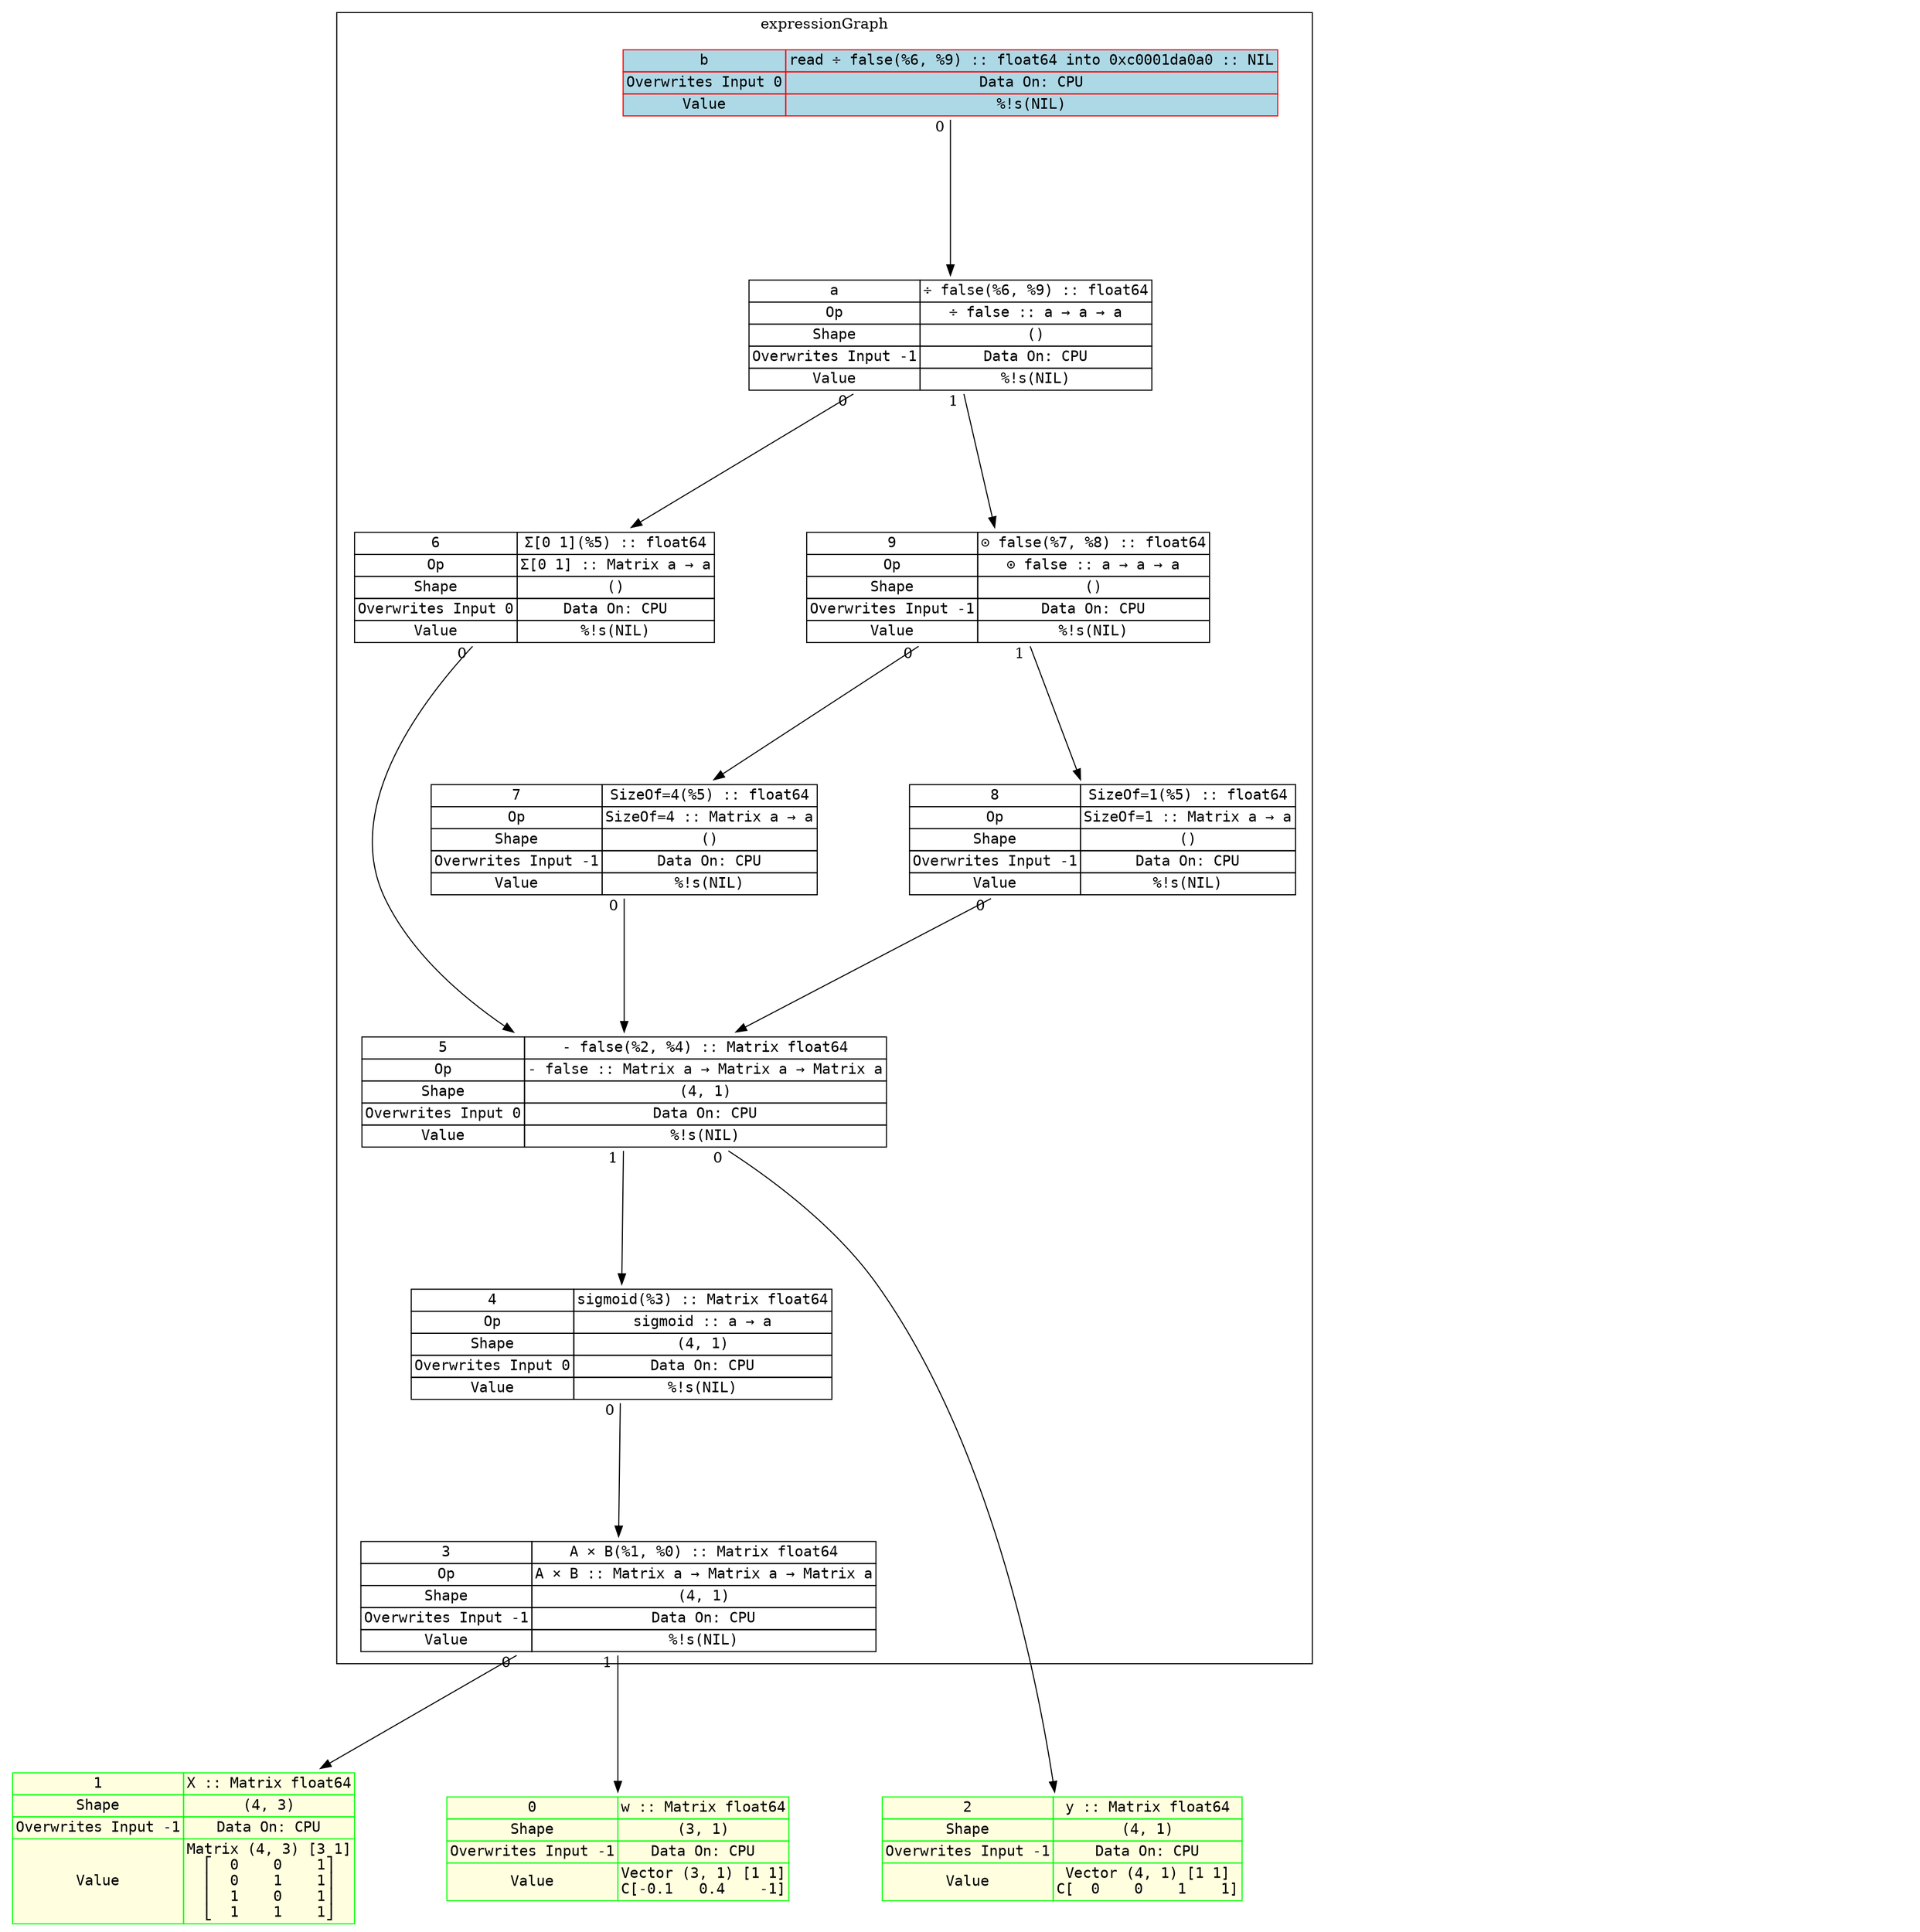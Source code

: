 digraph fullGraph {
	nodesep=1;
	rankdir=TB;
	ranksep="1.5 equally";
	Node_0xc0000d6fc0:Node_0xc0000d6fc0:anchor->Node_0xc0000d6e00:Node_0xc0000d6e00:anchor[ labelfloat=false, taillabel=" 0 " ];
	Node_0xc0000d6fc0:Node_0xc0000d6fc0:anchor->Node_0xc0000d6d20:Node_0xc0000d6d20:anchor[ labelfloat=false, taillabel=" 1 " ];
	Node_0xc0000d70a0:Node_0xc0000d70a0:anchor->Node_0xc0000d6fc0:Node_0xc0000d6fc0:anchor[ labelfloat=false, taillabel=" 0 " ];
	Node_0xc0000d7180:Node_0xc0000d7180:anchor->Node_0xc0000d6ee0:Node_0xc0000d6ee0:anchor[ labelfloat=false, taillabel=" 0 " ];
	Node_0xc0000d7180:Node_0xc0000d7180:anchor->Node_0xc0000d70a0:Node_0xc0000d70a0:anchor[ labelfloat=false, taillabel=" 1 " ];
	Node_0xc0000d7260:Node_0xc0000d7260:anchor->Node_0xc0000d7180:Node_0xc0000d7180:anchor[ labelfloat=false, taillabel=" 0 " ];
	Node_0xc0000d7340:Node_0xc0000d7340:anchor->Node_0xc0000d7180:Node_0xc0000d7180:anchor[ labelfloat=false, taillabel=" 0 " ];
	Node_0xc0000d7420:Node_0xc0000d7420:anchor->Node_0xc0000d7180:Node_0xc0000d7180:anchor[ labelfloat=false, taillabel=" 0 " ];
	Node_0xc0000d75e0:Node_0xc0000d75e0:anchor->Node_0xc0000d7340:Node_0xc0000d7340:anchor[ labelfloat=false, taillabel=" 0 " ];
	Node_0xc0000d75e0:Node_0xc0000d75e0:anchor->Node_0xc0000d7420:Node_0xc0000d7420:anchor[ labelfloat=false, taillabel=" 1 " ];
	Node_0xc0000d76c0:Node_0xc0000d76c0:anchor->Node_0xc0000d7260:Node_0xc0000d7260:anchor[ labelfloat=false, taillabel=" 0 " ];
	Node_0xc0000d76c0:Node_0xc0000d76c0:anchor->Node_0xc0000d75e0:Node_0xc0000d75e0:anchor[ labelfloat=false, taillabel=" 1 " ];
	Node_0xc0000d77a0:Node_0xc0000d77a0:anchor->Node_0xc0000d76c0:Node_0xc0000d76c0:anchor[ labelfloat=false, taillabel=" 0 " ];
	outsideRoot->insideInputs[ constraint=false, style=invis, weight=999 ];
	outsideExprG->insideExprG[ constraint=false, style=invis, weight=999 ];
	outsideRoot->outsideExprG[ constraint=false, style=invis, weight=999 ];
	insideInputs->insideExprG[ constraint=false, style=invis, weight=999 ];
	subgraph cluster_expressionGraph {
	label=expressionGraph;
	Node_0xc0000d6fc0 [ fontname=monospace, label=<
<TABLE BORDER="0" CELLBORDER="1" CELLSPACING="0" PORT="anchor" >

<TR><TD>3</TD><TD>A × B(%1, %0) :: Matrix float64</TD></TR>
<TR><TD>Op</TD><TD>A × B :: Matrix a → Matrix a → Matrix a</TD></TR>
<TR><TD>Shape</TD><TD>(4, 1)</TD></TR>
<TR><TD>Overwrites Input -1</TD><TD>Data On: CPU</TD></TR>

<TR><TD>Value</TD><TD>%!s(NIL)</TD></TR>


</TABLE>
>, shape=none ];
	Node_0xc0000d70a0 [ fontname=monospace, label=<
<TABLE BORDER="0" CELLBORDER="1" CELLSPACING="0" PORT="anchor" >

<TR><TD>4</TD><TD>sigmoid(%3) :: Matrix float64</TD></TR>
<TR><TD>Op</TD><TD>sigmoid :: a → a</TD></TR>
<TR><TD>Shape</TD><TD>(4, 1)</TD></TR>
<TR><TD>Overwrites Input 0</TD><TD>Data On: CPU</TD></TR>

<TR><TD>Value</TD><TD>%!s(NIL)</TD></TR>


</TABLE>
>, shape=none ];
	Node_0xc0000d7180 [ fontname=monospace, label=<
<TABLE BORDER="0" CELLBORDER="1" CELLSPACING="0" PORT="anchor" >

<TR><TD>5</TD><TD>- false(%2, %4) :: Matrix float64</TD></TR>
<TR><TD>Op</TD><TD>- false :: Matrix a → Matrix a → Matrix a</TD></TR>
<TR><TD>Shape</TD><TD>(4, 1)</TD></TR>
<TR><TD>Overwrites Input 0</TD><TD>Data On: CPU</TD></TR>

<TR><TD>Value</TD><TD>%!s(NIL)</TD></TR>


</TABLE>
>, shape=none ];
	Node_0xc0000d7260 [ fontname=monospace, label=<
<TABLE BORDER="0" CELLBORDER="1" CELLSPACING="0" PORT="anchor" >

<TR><TD>6</TD><TD>Σ[0 1](%5) :: float64</TD></TR>
<TR><TD>Op</TD><TD>Σ[0 1] :: Matrix a → a</TD></TR>
<TR><TD>Shape</TD><TD>()</TD></TR>
<TR><TD>Overwrites Input 0</TD><TD>Data On: CPU</TD></TR>

<TR><TD>Value</TD><TD>%!s(NIL)</TD></TR>


</TABLE>
>, shape=none ];
	Node_0xc0000d7340 [ fontname=monospace, label=<
<TABLE BORDER="0" CELLBORDER="1" CELLSPACING="0" PORT="anchor" >

<TR><TD>7</TD><TD>SizeOf=4(%5) :: float64</TD></TR>
<TR><TD>Op</TD><TD>SizeOf=4 :: Matrix a → a</TD></TR>
<TR><TD>Shape</TD><TD>()</TD></TR>
<TR><TD>Overwrites Input -1</TD><TD>Data On: CPU</TD></TR>

<TR><TD>Value</TD><TD>%!s(NIL)</TD></TR>


</TABLE>
>, shape=none ];
	Node_0xc0000d7420 [ fontname=monospace, label=<
<TABLE BORDER="0" CELLBORDER="1" CELLSPACING="0" PORT="anchor" >

<TR><TD>8</TD><TD>SizeOf=1(%5) :: float64</TD></TR>
<TR><TD>Op</TD><TD>SizeOf=1 :: Matrix a → a</TD></TR>
<TR><TD>Shape</TD><TD>()</TD></TR>
<TR><TD>Overwrites Input -1</TD><TD>Data On: CPU</TD></TR>

<TR><TD>Value</TD><TD>%!s(NIL)</TD></TR>


</TABLE>
>, shape=none ];
	Node_0xc0000d75e0 [ fontname=monospace, label=<
<TABLE BORDER="0" CELLBORDER="1" CELLSPACING="0" PORT="anchor" >

<TR><TD>9</TD><TD>⊙ false(%7, %8) :: float64</TD></TR>
<TR><TD>Op</TD><TD>⊙ false :: a → a → a</TD></TR>
<TR><TD>Shape</TD><TD>()</TD></TR>
<TR><TD>Overwrites Input -1</TD><TD>Data On: CPU</TD></TR>

<TR><TD>Value</TD><TD>%!s(NIL)</TD></TR>


</TABLE>
>, shape=none ];
	Node_0xc0000d76c0 [ fontname=monospace, label=<
<TABLE BORDER="0" CELLBORDER="1" CELLSPACING="0" PORT="anchor" >

<TR><TD>a</TD><TD>÷ false(%6, %9) :: float64</TD></TR>
<TR><TD>Op</TD><TD>÷ false :: a → a → a</TD></TR>
<TR><TD>Shape</TD><TD>()</TD></TR>
<TR><TD>Overwrites Input -1</TD><TD>Data On: CPU</TD></TR>

<TR><TD>Value</TD><TD>%!s(NIL)</TD></TR>


</TABLE>
>, shape=none ];
	Node_0xc0000d77a0 [ fontname=monospace, label=<
<TABLE BORDER="0" CELLBORDER="1" CELLSPACING="0" PORT="anchor"  COLOR="#FF0000;"  BGCOLOR="lightblue">

<TR><TD>b</TD><TD>read ÷ false(%6, %9) :: float64 into 0xc0001da0a0 :: NIL</TD></TR>


<TR><TD>Overwrites Input 0</TD><TD>Data On: CPU</TD></TR>

<TR><TD>Value</TD><TD>%!s(NIL)</TD></TR>


</TABLE>
>, shape=none ];
	insideExprG [ style=invis ];

}
;
	subgraph inputConsts {
	rank=max;
	subgraph cluster_inputs {
	label=inputs;
	Node_0xc0000d6d20 [ fontname=monospace, label=<
<TABLE BORDER="0" CELLBORDER="1" CELLSPACING="0" PORT="anchor"  COLOR="#00FF00;" BGCOLOR="lightyellow">

<TR><TD>0</TD><TD>w :: Matrix float64</TD></TR>

<TR><TD>Shape</TD><TD>(3, 1)</TD></TR>
<TR><TD>Overwrites Input -1</TD><TD>Data On: CPU</TD></TR>

<TR><TD>Value</TD><TD>Vector (3, 1) [1 1]<BR />C[-0.1   0.4    -1]</TD></TR>


</TABLE>
>, shape=none ];
	Node_0xc0000d6e00 [ fontname=monospace, label=<
<TABLE BORDER="0" CELLBORDER="1" CELLSPACING="0" PORT="anchor"  COLOR="#00FF00;" BGCOLOR="lightyellow">

<TR><TD>1</TD><TD>X :: Matrix float64</TD></TR>

<TR><TD>Shape</TD><TD>(4, 3)</TD></TR>
<TR><TD>Overwrites Input -1</TD><TD>Data On: CPU</TD></TR>

<TR><TD>Value</TD><TD>Matrix (4, 3) [3 1]<BR />⎡  0    0    1⎤<BR />⎢  0    1    1⎥<BR />⎢  1    0    1⎥<BR />⎣  1    1    1⎦<BR /></TD></TR>


</TABLE>
>, shape=none ];
	Node_0xc0000d6ee0 [ fontname=monospace, label=<
<TABLE BORDER="0" CELLBORDER="1" CELLSPACING="0" PORT="anchor"  COLOR="#00FF00;" BGCOLOR="lightyellow">

<TR><TD>2</TD><TD>y :: Matrix float64</TD></TR>

<TR><TD>Shape</TD><TD>(4, 1)</TD></TR>
<TR><TD>Overwrites Input -1</TD><TD>Data On: CPU</TD></TR>

<TR><TD>Value</TD><TD>Vector (4, 1) [1 1]<BR />C[  0    0    1    1]</TD></TR>


</TABLE>
>, shape=none ];
	insideInputs [ style=invis ];

}
;

}
;
	subgraph outsides {
	outsideExprG [ style=invis ];
	outsideRoot [ style=invis ];

}
;

}
